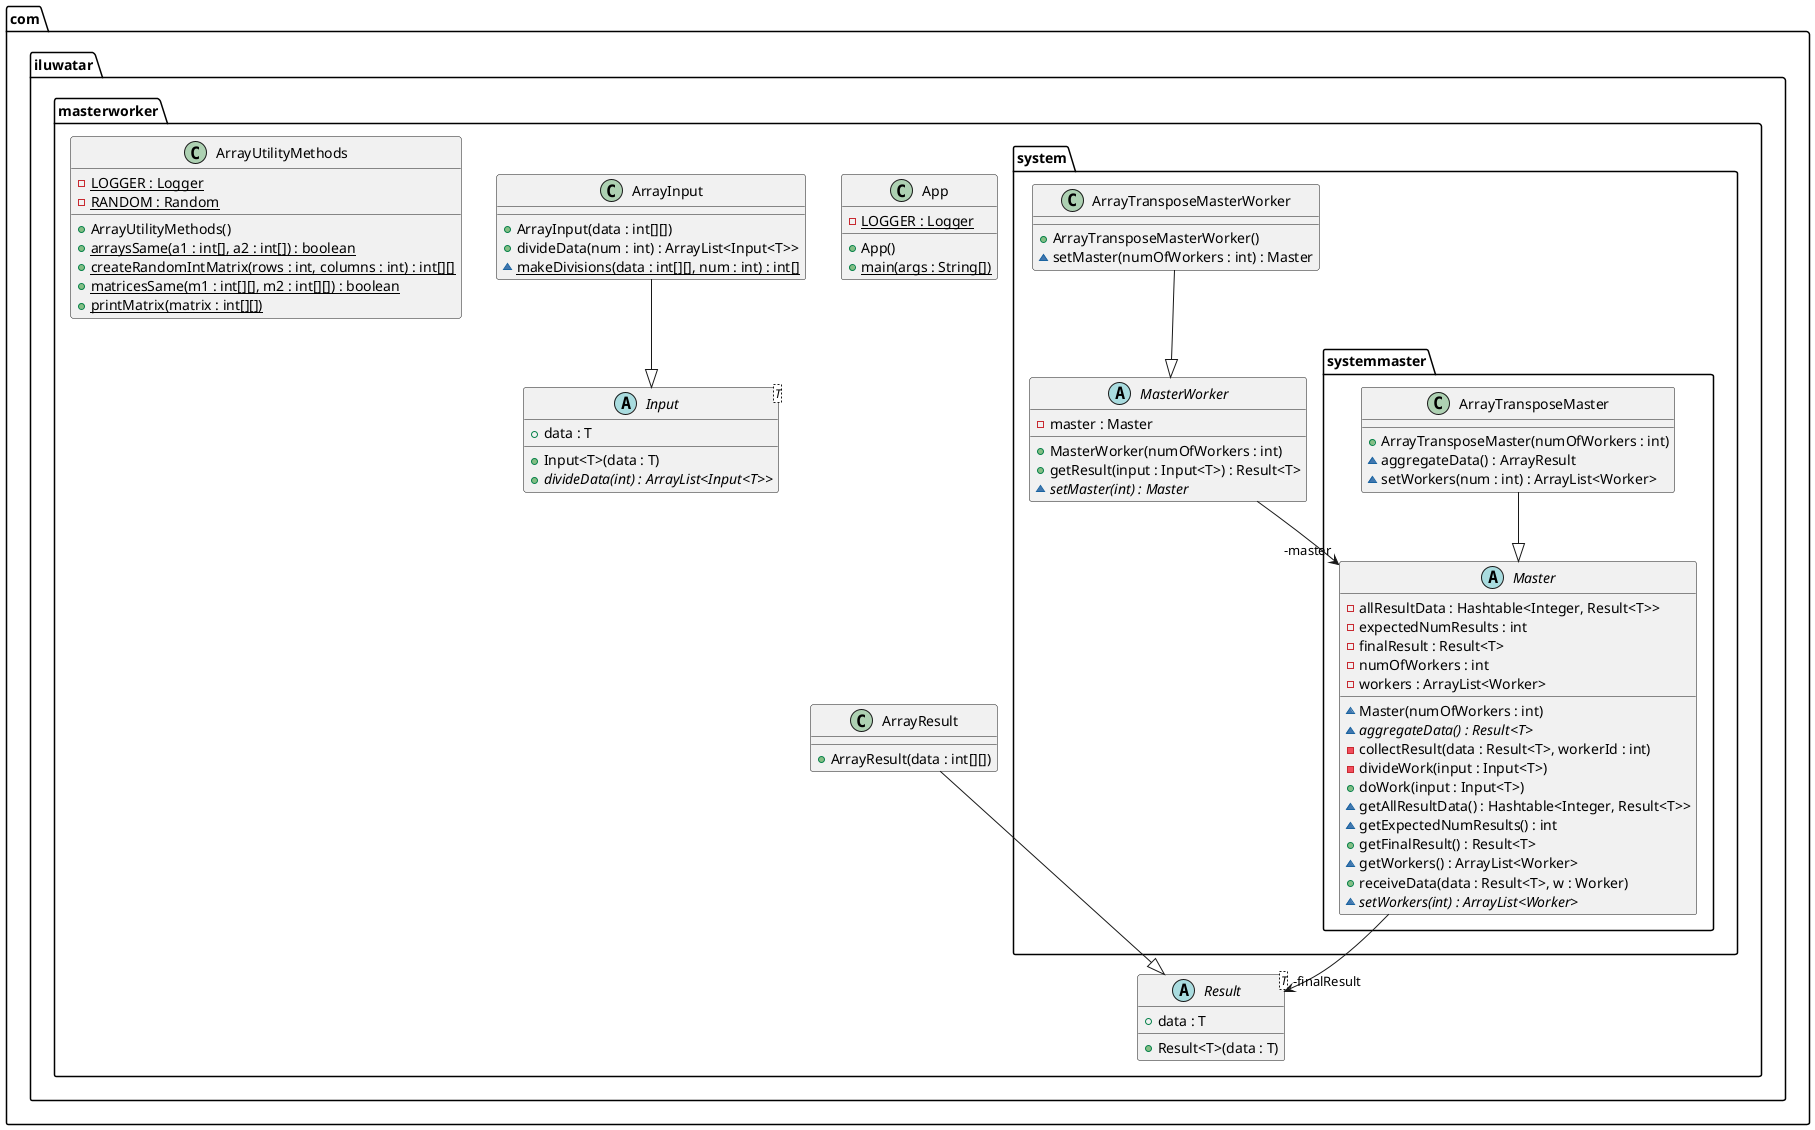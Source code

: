 @startuml
package com.iluwatar.masterworker.system.systemmaster {
  class ArrayTransposeMaster {
    + ArrayTransposeMaster(numOfWorkers : int)
    ~ aggregateData() : ArrayResult
    ~ setWorkers(num : int) : ArrayList<Worker>
  }
  abstract class Master {
    - allResultData : Hashtable<Integer, Result<T>>
    - expectedNumResults : int
    - finalResult : Result<T>
    - numOfWorkers : int
    - workers : ArrayList<Worker>
    ~ Master(numOfWorkers : int)
    ~ aggregateData() : Result<T> {abstract}
    - collectResult(data : Result<T>, workerId : int)
    - divideWork(input : Input<T>)
    + doWork(input : Input<T>)
    ~ getAllResultData() : Hashtable<Integer, Result<T>>
    ~ getExpectedNumResults() : int
    + getFinalResult() : Result<T>
    ~ getWorkers() : ArrayList<Worker>
    + receiveData(data : Result<T>, w : Worker)
    ~ setWorkers(int) : ArrayList<Worker> {abstract}
  }
}
package com.iluwatar.masterworker.system {
  class ArrayTransposeMasterWorker {
    + ArrayTransposeMasterWorker()
    ~ setMaster(numOfWorkers : int) : Master
  }
  abstract class MasterWorker {
    - master : Master
    + MasterWorker(numOfWorkers : int)
    + getResult(input : Input<T>) : Result<T>
    ~ setMaster(int) : Master {abstract}
  }
}
package com.iluwatar.masterworker {
  class App {
    - LOGGER : Logger {static}
    + App()
    + main(args : String[]) {static}
  }
  class ArrayInput {
    + ArrayInput(data : int[][])
    + divideData(num : int) : ArrayList<Input<T>>
    ~ makeDivisions(data : int[][], num : int) : int[] {static}
  }
  class ArrayResult {
    + ArrayResult(data : int[][])
  }
  class ArrayUtilityMethods {
    - LOGGER : Logger {static}
    - RANDOM : Random {static}
    + ArrayUtilityMethods()
    + arraysSame(a1 : int[], a2 : int[]) : boolean {static}
    + createRandomIntMatrix(rows : int, columns : int) : int[][] {static}
    + matricesSame(m1 : int[][], m2 : int[][]) : boolean {static}
    + printMatrix(matrix : int[][]) {static}
  }
  abstract class Input<T> {
    + data : T
    + Input<T>(data : T)
    + divideData(int) : ArrayList<Input<T>> {abstract}
  }
  abstract class Result<T> {
    + data : T
    + Result<T>(data : T)
  }
}
Master -->  "-finalResult" Result
MasterWorker -->  "-master" Master
ArrayInput --|> Input 
ArrayResult --|> Result 
ArrayTransposeMasterWorker --|> MasterWorker 
ArrayTransposeMaster --|> Master 
@enduml